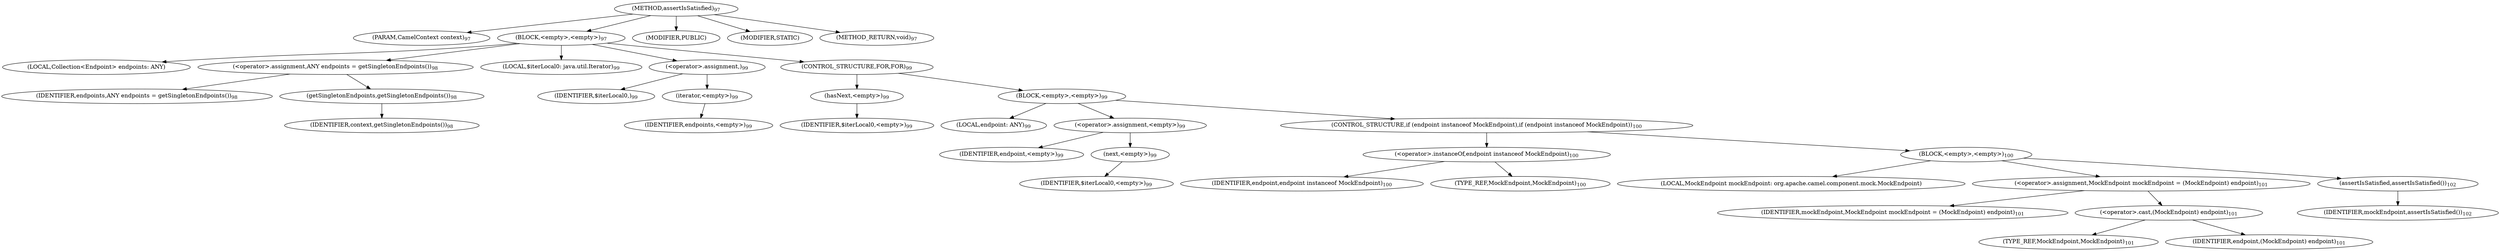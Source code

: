 digraph "assertIsSatisfied" {  
"376" [label = <(METHOD,assertIsSatisfied)<SUB>97</SUB>> ]
"377" [label = <(PARAM,CamelContext context)<SUB>97</SUB>> ]
"378" [label = <(BLOCK,&lt;empty&gt;,&lt;empty&gt;)<SUB>97</SUB>> ]
"379" [label = <(LOCAL,Collection&lt;Endpoint&gt; endpoints: ANY)> ]
"380" [label = <(&lt;operator&gt;.assignment,ANY endpoints = getSingletonEndpoints())<SUB>98</SUB>> ]
"381" [label = <(IDENTIFIER,endpoints,ANY endpoints = getSingletonEndpoints())<SUB>98</SUB>> ]
"382" [label = <(getSingletonEndpoints,getSingletonEndpoints())<SUB>98</SUB>> ]
"383" [label = <(IDENTIFIER,context,getSingletonEndpoints())<SUB>98</SUB>> ]
"384" [label = <(LOCAL,$iterLocal0: java.util.Iterator)<SUB>99</SUB>> ]
"385" [label = <(&lt;operator&gt;.assignment,)<SUB>99</SUB>> ]
"386" [label = <(IDENTIFIER,$iterLocal0,)<SUB>99</SUB>> ]
"387" [label = <(iterator,&lt;empty&gt;)<SUB>99</SUB>> ]
"388" [label = <(IDENTIFIER,endpoints,&lt;empty&gt;)<SUB>99</SUB>> ]
"389" [label = <(CONTROL_STRUCTURE,FOR,FOR)<SUB>99</SUB>> ]
"390" [label = <(hasNext,&lt;empty&gt;)<SUB>99</SUB>> ]
"391" [label = <(IDENTIFIER,$iterLocal0,&lt;empty&gt;)<SUB>99</SUB>> ]
"392" [label = <(BLOCK,&lt;empty&gt;,&lt;empty&gt;)<SUB>99</SUB>> ]
"393" [label = <(LOCAL,endpoint: ANY)<SUB>99</SUB>> ]
"394" [label = <(&lt;operator&gt;.assignment,&lt;empty&gt;)<SUB>99</SUB>> ]
"395" [label = <(IDENTIFIER,endpoint,&lt;empty&gt;)<SUB>99</SUB>> ]
"396" [label = <(next,&lt;empty&gt;)<SUB>99</SUB>> ]
"397" [label = <(IDENTIFIER,$iterLocal0,&lt;empty&gt;)<SUB>99</SUB>> ]
"398" [label = <(CONTROL_STRUCTURE,if (endpoint instanceof MockEndpoint),if (endpoint instanceof MockEndpoint))<SUB>100</SUB>> ]
"399" [label = <(&lt;operator&gt;.instanceOf,endpoint instanceof MockEndpoint)<SUB>100</SUB>> ]
"400" [label = <(IDENTIFIER,endpoint,endpoint instanceof MockEndpoint)<SUB>100</SUB>> ]
"401" [label = <(TYPE_REF,MockEndpoint,MockEndpoint)<SUB>100</SUB>> ]
"402" [label = <(BLOCK,&lt;empty&gt;,&lt;empty&gt;)<SUB>100</SUB>> ]
"403" [label = <(LOCAL,MockEndpoint mockEndpoint: org.apache.camel.component.mock.MockEndpoint)> ]
"404" [label = <(&lt;operator&gt;.assignment,MockEndpoint mockEndpoint = (MockEndpoint) endpoint)<SUB>101</SUB>> ]
"405" [label = <(IDENTIFIER,mockEndpoint,MockEndpoint mockEndpoint = (MockEndpoint) endpoint)<SUB>101</SUB>> ]
"406" [label = <(&lt;operator&gt;.cast,(MockEndpoint) endpoint)<SUB>101</SUB>> ]
"407" [label = <(TYPE_REF,MockEndpoint,MockEndpoint)<SUB>101</SUB>> ]
"408" [label = <(IDENTIFIER,endpoint,(MockEndpoint) endpoint)<SUB>101</SUB>> ]
"409" [label = <(assertIsSatisfied,assertIsSatisfied())<SUB>102</SUB>> ]
"410" [label = <(IDENTIFIER,mockEndpoint,assertIsSatisfied())<SUB>102</SUB>> ]
"411" [label = <(MODIFIER,PUBLIC)> ]
"412" [label = <(MODIFIER,STATIC)> ]
"413" [label = <(METHOD_RETURN,void)<SUB>97</SUB>> ]
  "376" -> "377" 
  "376" -> "378" 
  "376" -> "411" 
  "376" -> "412" 
  "376" -> "413" 
  "378" -> "379" 
  "378" -> "380" 
  "378" -> "384" 
  "378" -> "385" 
  "378" -> "389" 
  "380" -> "381" 
  "380" -> "382" 
  "382" -> "383" 
  "385" -> "386" 
  "385" -> "387" 
  "387" -> "388" 
  "389" -> "390" 
  "389" -> "392" 
  "390" -> "391" 
  "392" -> "393" 
  "392" -> "394" 
  "392" -> "398" 
  "394" -> "395" 
  "394" -> "396" 
  "396" -> "397" 
  "398" -> "399" 
  "398" -> "402" 
  "399" -> "400" 
  "399" -> "401" 
  "402" -> "403" 
  "402" -> "404" 
  "402" -> "409" 
  "404" -> "405" 
  "404" -> "406" 
  "406" -> "407" 
  "406" -> "408" 
  "409" -> "410" 
}
